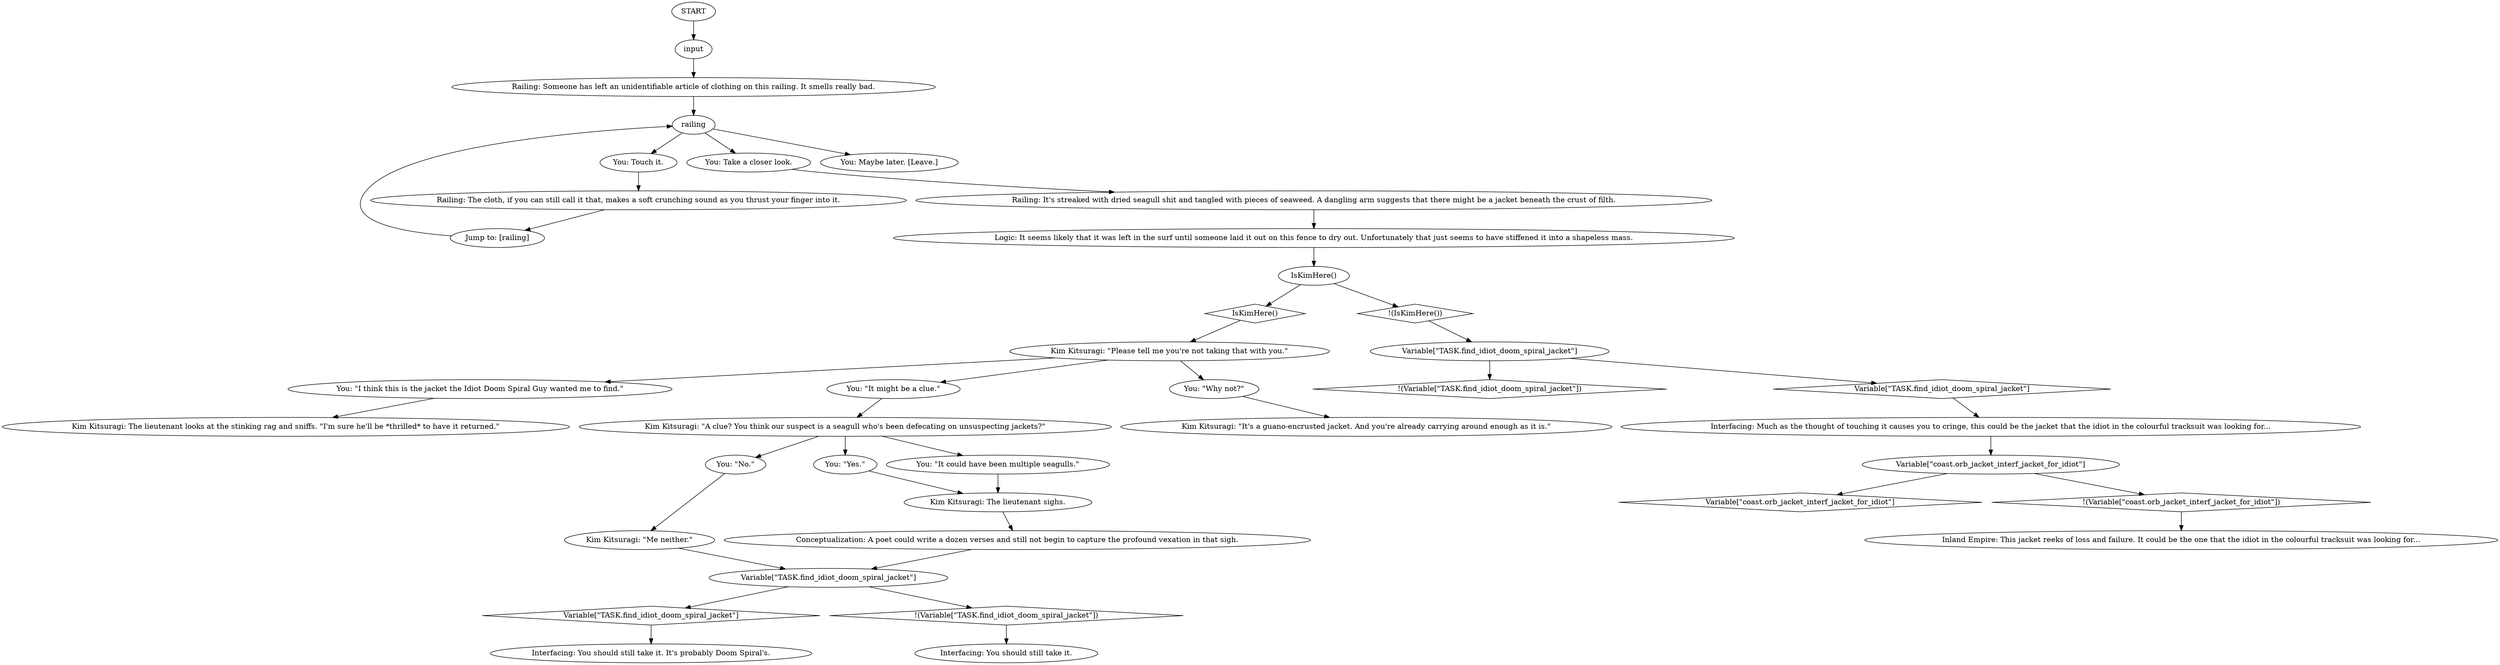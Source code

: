 # BOARDWALK / RAILING
# You've discovered Idiot Doom Spiral's missing jacket.
# ==================================================
digraph G {
	  0 [label="START"];
	  1 [label="input"];
	  2 [label="Conceptualization: A poet could write a dozen verses and still not begin to capture the profound vexation in that sigh."];
	  3 [label="You: \"It could have been multiple seagulls.\""];
	  4 [label="Jump to: [railing]"];
	  5 [label="You: \"No.\""];
	  6 [label="Kim Kitsuragi: \"Me neither.\""];
	  7 [label="Variable[\"coast.orb_jacket_interf_jacket_for_idiot\"]"];
	  8 [label="Variable[\"coast.orb_jacket_interf_jacket_for_idiot\"]", shape=diamond];
	  9 [label="!(Variable[\"coast.orb_jacket_interf_jacket_for_idiot\"])", shape=diamond];
	  11 [label="Logic: It seems likely that it was left in the surf until someone laid it out on this fence to dry out. Unfortunately that just seems to have stiffened it into a shapeless mass."];
	  12 [label="You: \"It might be a clue.\""];
	  13 [label="Kim Kitsuragi: \"A clue? You think our suspect is a seagull who's been defecating on unsuspecting jackets?\""];
	  14 [label="You: Take a closer look."];
	  15 [label="Railing: Someone has left an unidentifiable article of clothing on this railing. It smells really bad."];
	  16 [label="You: Touch it."];
	  17 [label="Interfacing: You should still take it."];
	  18 [label="You: Maybe later. [Leave.]"];
	  19 [label="Variable[\"TASK.find_idiot_doom_spiral_jacket\"]"];
	  20 [label="Variable[\"TASK.find_idiot_doom_spiral_jacket\"]", shape=diamond];
	  21 [label="!(Variable[\"TASK.find_idiot_doom_spiral_jacket\"])", shape=diamond];
	  22 [label="IsKimHere()"];
	  23 [label="IsKimHere()", shape=diamond];
	  24 [label="!(IsKimHere())", shape=diamond];
	  25 [label="You: \"Why not?\""];
	  26 [label="You: \"Yes.\""];
	  27 [label="Railing: The cloth, if you can still call it that, makes a soft crunching sound as you thrust your finger into it."];
	  28 [label="Interfacing: You should still take it. It's probably Doom Spiral's."];
	  29 [label="You: \"I think this is the jacket the Idiot Doom Spiral Guy wanted me to find.\""];
	  30 [label="railing"];
	  31 [label="Variable[\"TASK.find_idiot_doom_spiral_jacket\"]"];
	  32 [label="Variable[\"TASK.find_idiot_doom_spiral_jacket\"]", shape=diamond];
	  33 [label="!(Variable[\"TASK.find_idiot_doom_spiral_jacket\"])", shape=diamond];
	  34 [label="Kim Kitsuragi: \"Please tell me you're not taking that with you.\""];
	  35 [label="Kim Kitsuragi: The lieutenant sighs."];
	  36 [label="Interfacing: Much as the thought of touching it causes you to cringe, this could be the jacket that the idiot in the colourful tracksuit was looking for..."];
	  37 [label="Kim Kitsuragi: The lieutenant looks at the stinking rag and sniffs. \"I'm sure he'll be *thrilled* to have it returned.\""];
	  38 [label="Railing: It's streaked with dried seagull shit and tangled with pieces of seaweed. A dangling arm suggests that there might be a jacket beneath the crust of filth."];
	  39 [label="Kim Kitsuragi: \"It's a guano-encrusted jacket. And you're already carrying around enough as it is.\""];
	  40 [label="Inland Empire: This jacket reeks of loss and failure. It could be the one that the idiot in the colourful tracksuit was looking for..."];
	  0 -> 1
	  1 -> 15
	  2 -> 31
	  3 -> 35
	  4 -> 30
	  5 -> 6
	  6 -> 31
	  7 -> 8
	  7 -> 9
	  9 -> 40
	  11 -> 22
	  12 -> 13
	  13 -> 26
	  13 -> 3
	  13 -> 5
	  14 -> 38
	  15 -> 30
	  16 -> 27
	  19 -> 20
	  19 -> 21
	  20 -> 36
	  22 -> 24
	  22 -> 23
	  23 -> 34
	  24 -> 19
	  25 -> 39
	  26 -> 35
	  27 -> 4
	  29 -> 37
	  30 -> 16
	  30 -> 18
	  30 -> 14
	  31 -> 32
	  31 -> 33
	  32 -> 28
	  33 -> 17
	  34 -> 25
	  34 -> 12
	  34 -> 29
	  35 -> 2
	  36 -> 7
	  38 -> 11
}

